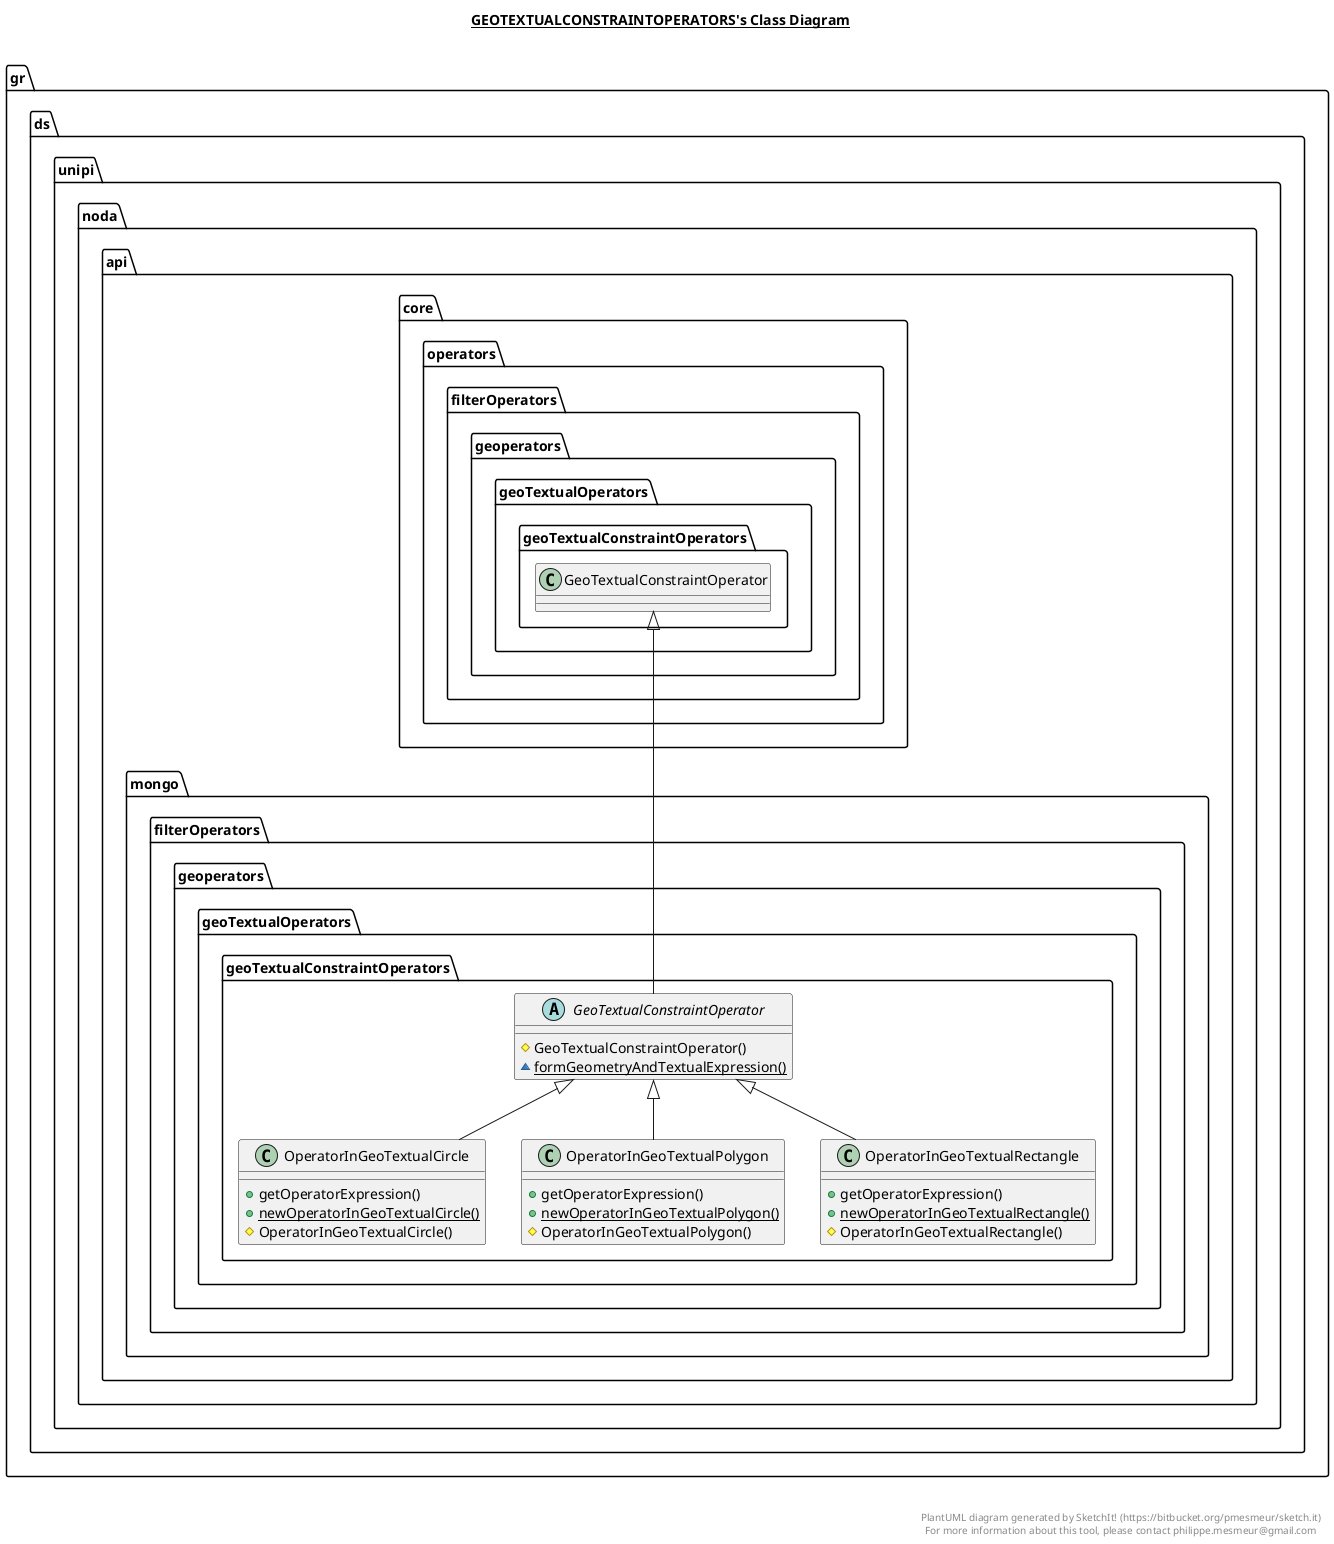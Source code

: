 @startuml

title __GEOTEXTUALCONSTRAINTOPERATORS's Class Diagram__\n

  namespace gr.ds.unipi.noda.api.mongo {
    namespace filterOperators.geoperators.geoTextualOperators {
      namespace geoTextualConstraintOperators {
        abstract class gr.ds.unipi.noda.api.mongo.filterOperators.geoperators.geoTextualOperators.geoTextualConstraintOperators.GeoTextualConstraintOperator {
            # GeoTextualConstraintOperator()
            {static} ~ formGeometryAndTextualExpression()
        }
      }
    }
  }
  

  namespace gr.ds.unipi.noda.api.mongo {
    namespace filterOperators.geoperators.geoTextualOperators {
      namespace geoTextualConstraintOperators {
        class gr.ds.unipi.noda.api.mongo.filterOperators.geoperators.geoTextualOperators.geoTextualConstraintOperators.OperatorInGeoTextualCircle {
            + getOperatorExpression()
            {static} + newOperatorInGeoTextualCircle()
            # OperatorInGeoTextualCircle()
        }
      }
    }
  }
  

  namespace gr.ds.unipi.noda.api.mongo {
    namespace filterOperators.geoperators.geoTextualOperators {
      namespace geoTextualConstraintOperators {
        class gr.ds.unipi.noda.api.mongo.filterOperators.geoperators.geoTextualOperators.geoTextualConstraintOperators.OperatorInGeoTextualPolygon {
            + getOperatorExpression()
            {static} + newOperatorInGeoTextualPolygon()
            # OperatorInGeoTextualPolygon()
        }
      }
    }
  }
  

  namespace gr.ds.unipi.noda.api.mongo {
    namespace filterOperators.geoperators.geoTextualOperators {
      namespace geoTextualConstraintOperators {
        class gr.ds.unipi.noda.api.mongo.filterOperators.geoperators.geoTextualOperators.geoTextualConstraintOperators.OperatorInGeoTextualRectangle {
            + getOperatorExpression()
            {static} + newOperatorInGeoTextualRectangle()
            # OperatorInGeoTextualRectangle()
        }
      }
    }
  }
  

  gr.ds.unipi.noda.api.mongo.filterOperators.geoperators.geoTextualOperators.geoTextualConstraintOperators.GeoTextualConstraintOperator -up-|> gr.ds.unipi.noda.api.core.operators.filterOperators.geoperators.geoTextualOperators.geoTextualConstraintOperators.GeoTextualConstraintOperator
  gr.ds.unipi.noda.api.mongo.filterOperators.geoperators.geoTextualOperators.geoTextualConstraintOperators.OperatorInGeoTextualCircle -up-|> gr.ds.unipi.noda.api.mongo.filterOperators.geoperators.geoTextualOperators.geoTextualConstraintOperators.GeoTextualConstraintOperator
  gr.ds.unipi.noda.api.mongo.filterOperators.geoperators.geoTextualOperators.geoTextualConstraintOperators.OperatorInGeoTextualPolygon -up-|> gr.ds.unipi.noda.api.mongo.filterOperators.geoperators.geoTextualOperators.geoTextualConstraintOperators.GeoTextualConstraintOperator
  gr.ds.unipi.noda.api.mongo.filterOperators.geoperators.geoTextualOperators.geoTextualConstraintOperators.OperatorInGeoTextualRectangle -up-|> gr.ds.unipi.noda.api.mongo.filterOperators.geoperators.geoTextualOperators.geoTextualConstraintOperators.GeoTextualConstraintOperator


right footer


PlantUML diagram generated by SketchIt! (https://bitbucket.org/pmesmeur/sketch.it)
For more information about this tool, please contact philippe.mesmeur@gmail.com
endfooter

@enduml
